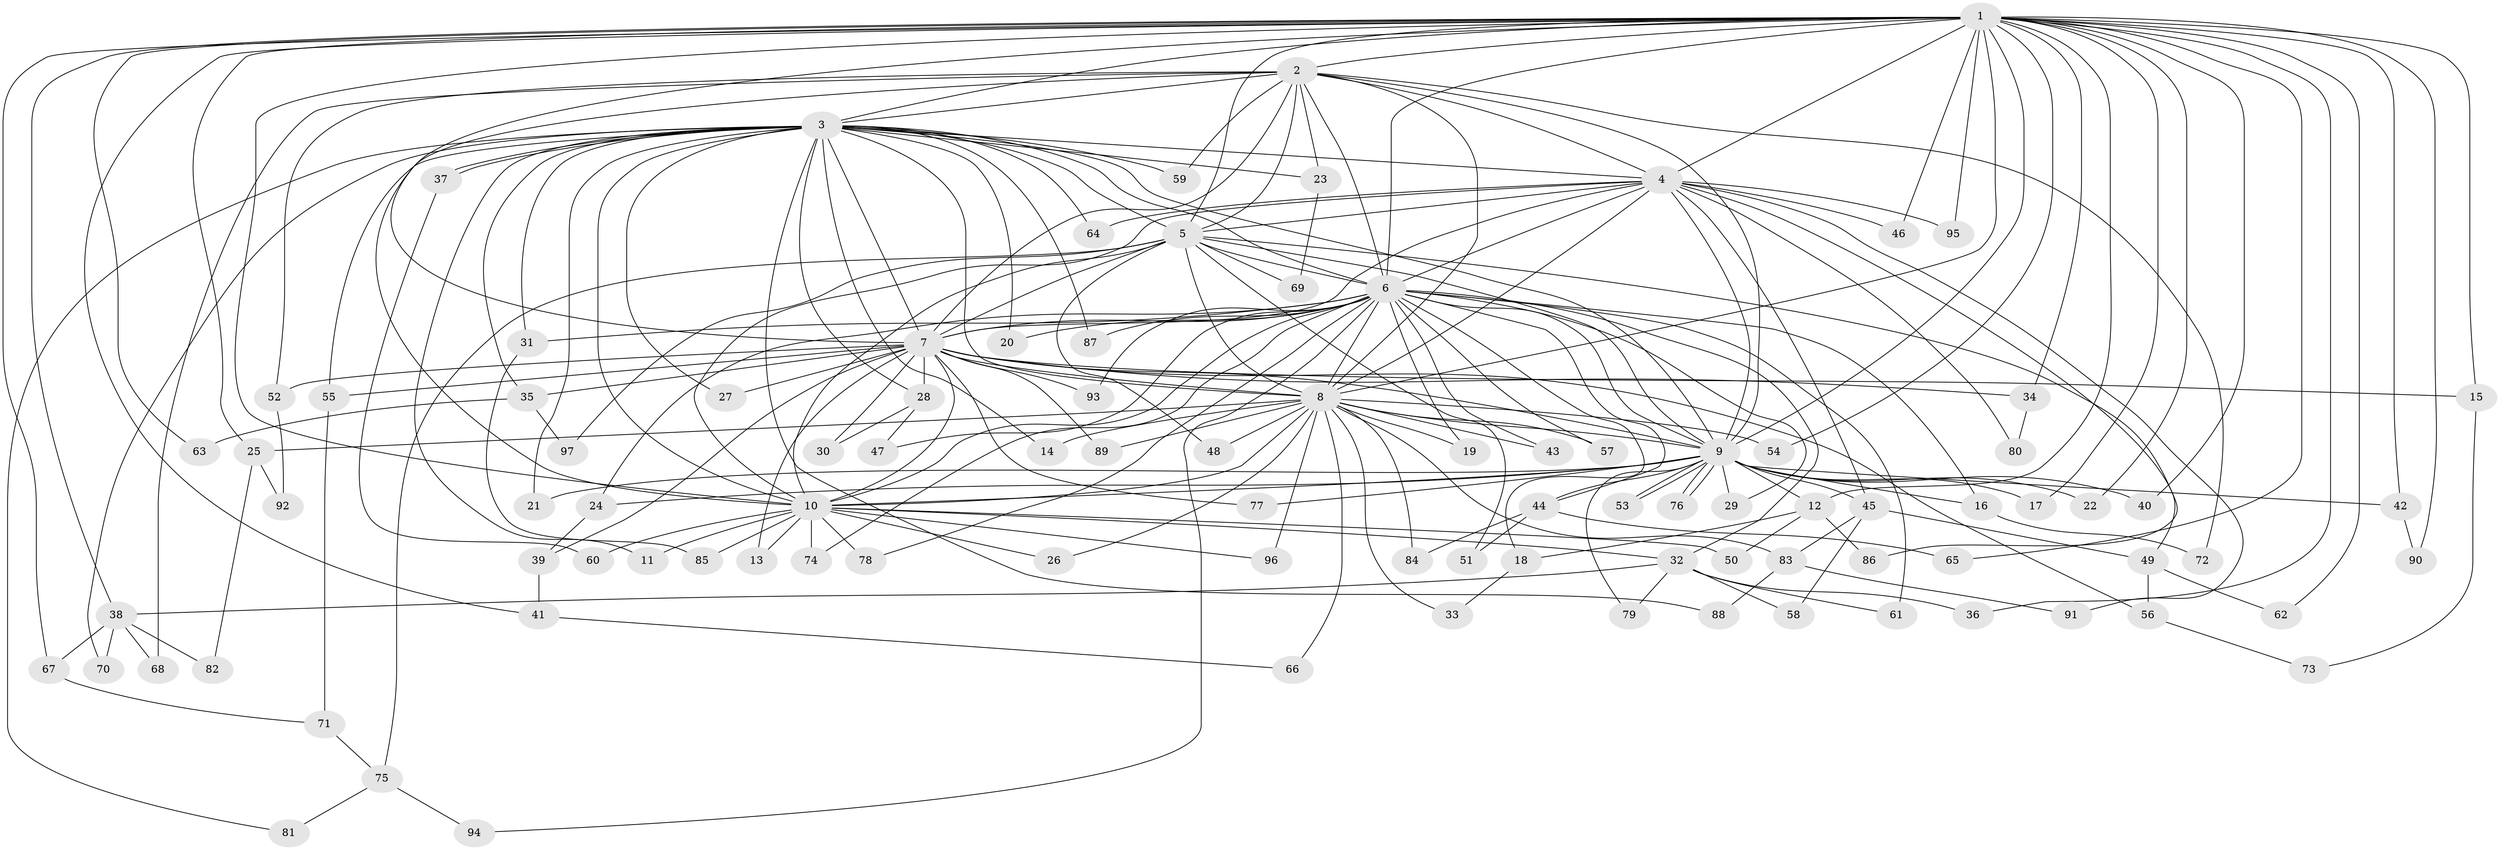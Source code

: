 // coarse degree distribution, {13: 0.03333333333333333, 17: 0.03333333333333333, 8: 0.06666666666666667, 12: 0.1, 16: 0.03333333333333333, 19: 0.03333333333333333, 9: 0.03333333333333333, 6: 0.06666666666666667, 7: 0.06666666666666667, 3: 0.16666666666666666, 2: 0.2, 5: 0.03333333333333333, 4: 0.06666666666666667, 1: 0.06666666666666667}
// Generated by graph-tools (version 1.1) at 2025/49/03/04/25 22:49:45]
// undirected, 97 vertices, 219 edges
graph export_dot {
  node [color=gray90,style=filled];
  1;
  2;
  3;
  4;
  5;
  6;
  7;
  8;
  9;
  10;
  11;
  12;
  13;
  14;
  15;
  16;
  17;
  18;
  19;
  20;
  21;
  22;
  23;
  24;
  25;
  26;
  27;
  28;
  29;
  30;
  31;
  32;
  33;
  34;
  35;
  36;
  37;
  38;
  39;
  40;
  41;
  42;
  43;
  44;
  45;
  46;
  47;
  48;
  49;
  50;
  51;
  52;
  53;
  54;
  55;
  56;
  57;
  58;
  59;
  60;
  61;
  62;
  63;
  64;
  65;
  66;
  67;
  68;
  69;
  70;
  71;
  72;
  73;
  74;
  75;
  76;
  77;
  78;
  79;
  80;
  81;
  82;
  83;
  84;
  85;
  86;
  87;
  88;
  89;
  90;
  91;
  92;
  93;
  94;
  95;
  96;
  97;
  1 -- 2;
  1 -- 3;
  1 -- 4;
  1 -- 5;
  1 -- 6;
  1 -- 7;
  1 -- 8;
  1 -- 9;
  1 -- 10;
  1 -- 12;
  1 -- 15;
  1 -- 17;
  1 -- 22;
  1 -- 25;
  1 -- 34;
  1 -- 36;
  1 -- 38;
  1 -- 40;
  1 -- 41;
  1 -- 42;
  1 -- 46;
  1 -- 54;
  1 -- 62;
  1 -- 63;
  1 -- 65;
  1 -- 67;
  1 -- 90;
  1 -- 95;
  2 -- 3;
  2 -- 4;
  2 -- 5;
  2 -- 6;
  2 -- 7;
  2 -- 8;
  2 -- 9;
  2 -- 10;
  2 -- 23;
  2 -- 52;
  2 -- 59;
  2 -- 68;
  2 -- 72;
  3 -- 4;
  3 -- 5;
  3 -- 6;
  3 -- 7;
  3 -- 8;
  3 -- 9;
  3 -- 10;
  3 -- 11;
  3 -- 14;
  3 -- 20;
  3 -- 21;
  3 -- 23;
  3 -- 27;
  3 -- 28;
  3 -- 31;
  3 -- 35;
  3 -- 37;
  3 -- 37;
  3 -- 55;
  3 -- 59;
  3 -- 64;
  3 -- 70;
  3 -- 81;
  3 -- 87;
  3 -- 88;
  4 -- 5;
  4 -- 6;
  4 -- 7;
  4 -- 8;
  4 -- 9;
  4 -- 10;
  4 -- 45;
  4 -- 46;
  4 -- 64;
  4 -- 80;
  4 -- 86;
  4 -- 91;
  4 -- 95;
  5 -- 6;
  5 -- 7;
  5 -- 8;
  5 -- 9;
  5 -- 10;
  5 -- 48;
  5 -- 49;
  5 -- 51;
  5 -- 69;
  5 -- 75;
  5 -- 97;
  6 -- 7;
  6 -- 8;
  6 -- 9;
  6 -- 10;
  6 -- 16;
  6 -- 18;
  6 -- 19;
  6 -- 20;
  6 -- 24;
  6 -- 29;
  6 -- 31;
  6 -- 32;
  6 -- 43;
  6 -- 44;
  6 -- 47;
  6 -- 57;
  6 -- 61;
  6 -- 74;
  6 -- 78;
  6 -- 87;
  6 -- 93;
  6 -- 94;
  7 -- 8;
  7 -- 9;
  7 -- 10;
  7 -- 13;
  7 -- 15;
  7 -- 27;
  7 -- 28;
  7 -- 30;
  7 -- 34;
  7 -- 35;
  7 -- 39;
  7 -- 52;
  7 -- 55;
  7 -- 56;
  7 -- 77;
  7 -- 89;
  7 -- 93;
  8 -- 9;
  8 -- 10;
  8 -- 14;
  8 -- 19;
  8 -- 25;
  8 -- 26;
  8 -- 33;
  8 -- 43;
  8 -- 48;
  8 -- 54;
  8 -- 57;
  8 -- 66;
  8 -- 83;
  8 -- 84;
  8 -- 89;
  8 -- 96;
  9 -- 10;
  9 -- 12;
  9 -- 16;
  9 -- 17;
  9 -- 21;
  9 -- 22;
  9 -- 24;
  9 -- 29;
  9 -- 40;
  9 -- 42;
  9 -- 44;
  9 -- 45;
  9 -- 53;
  9 -- 53;
  9 -- 76;
  9 -- 76;
  9 -- 77;
  9 -- 79;
  10 -- 11;
  10 -- 13;
  10 -- 26;
  10 -- 32;
  10 -- 50;
  10 -- 60;
  10 -- 74;
  10 -- 78;
  10 -- 85;
  10 -- 96;
  12 -- 18;
  12 -- 50;
  12 -- 86;
  15 -- 73;
  16 -- 72;
  18 -- 33;
  23 -- 69;
  24 -- 39;
  25 -- 82;
  25 -- 92;
  28 -- 30;
  28 -- 47;
  31 -- 85;
  32 -- 36;
  32 -- 38;
  32 -- 58;
  32 -- 61;
  32 -- 79;
  34 -- 80;
  35 -- 63;
  35 -- 97;
  37 -- 60;
  38 -- 67;
  38 -- 68;
  38 -- 70;
  38 -- 82;
  39 -- 41;
  41 -- 66;
  42 -- 90;
  44 -- 51;
  44 -- 65;
  44 -- 84;
  45 -- 49;
  45 -- 58;
  45 -- 83;
  49 -- 56;
  49 -- 62;
  52 -- 92;
  55 -- 71;
  56 -- 73;
  67 -- 71;
  71 -- 75;
  75 -- 81;
  75 -- 94;
  83 -- 88;
  83 -- 91;
}
